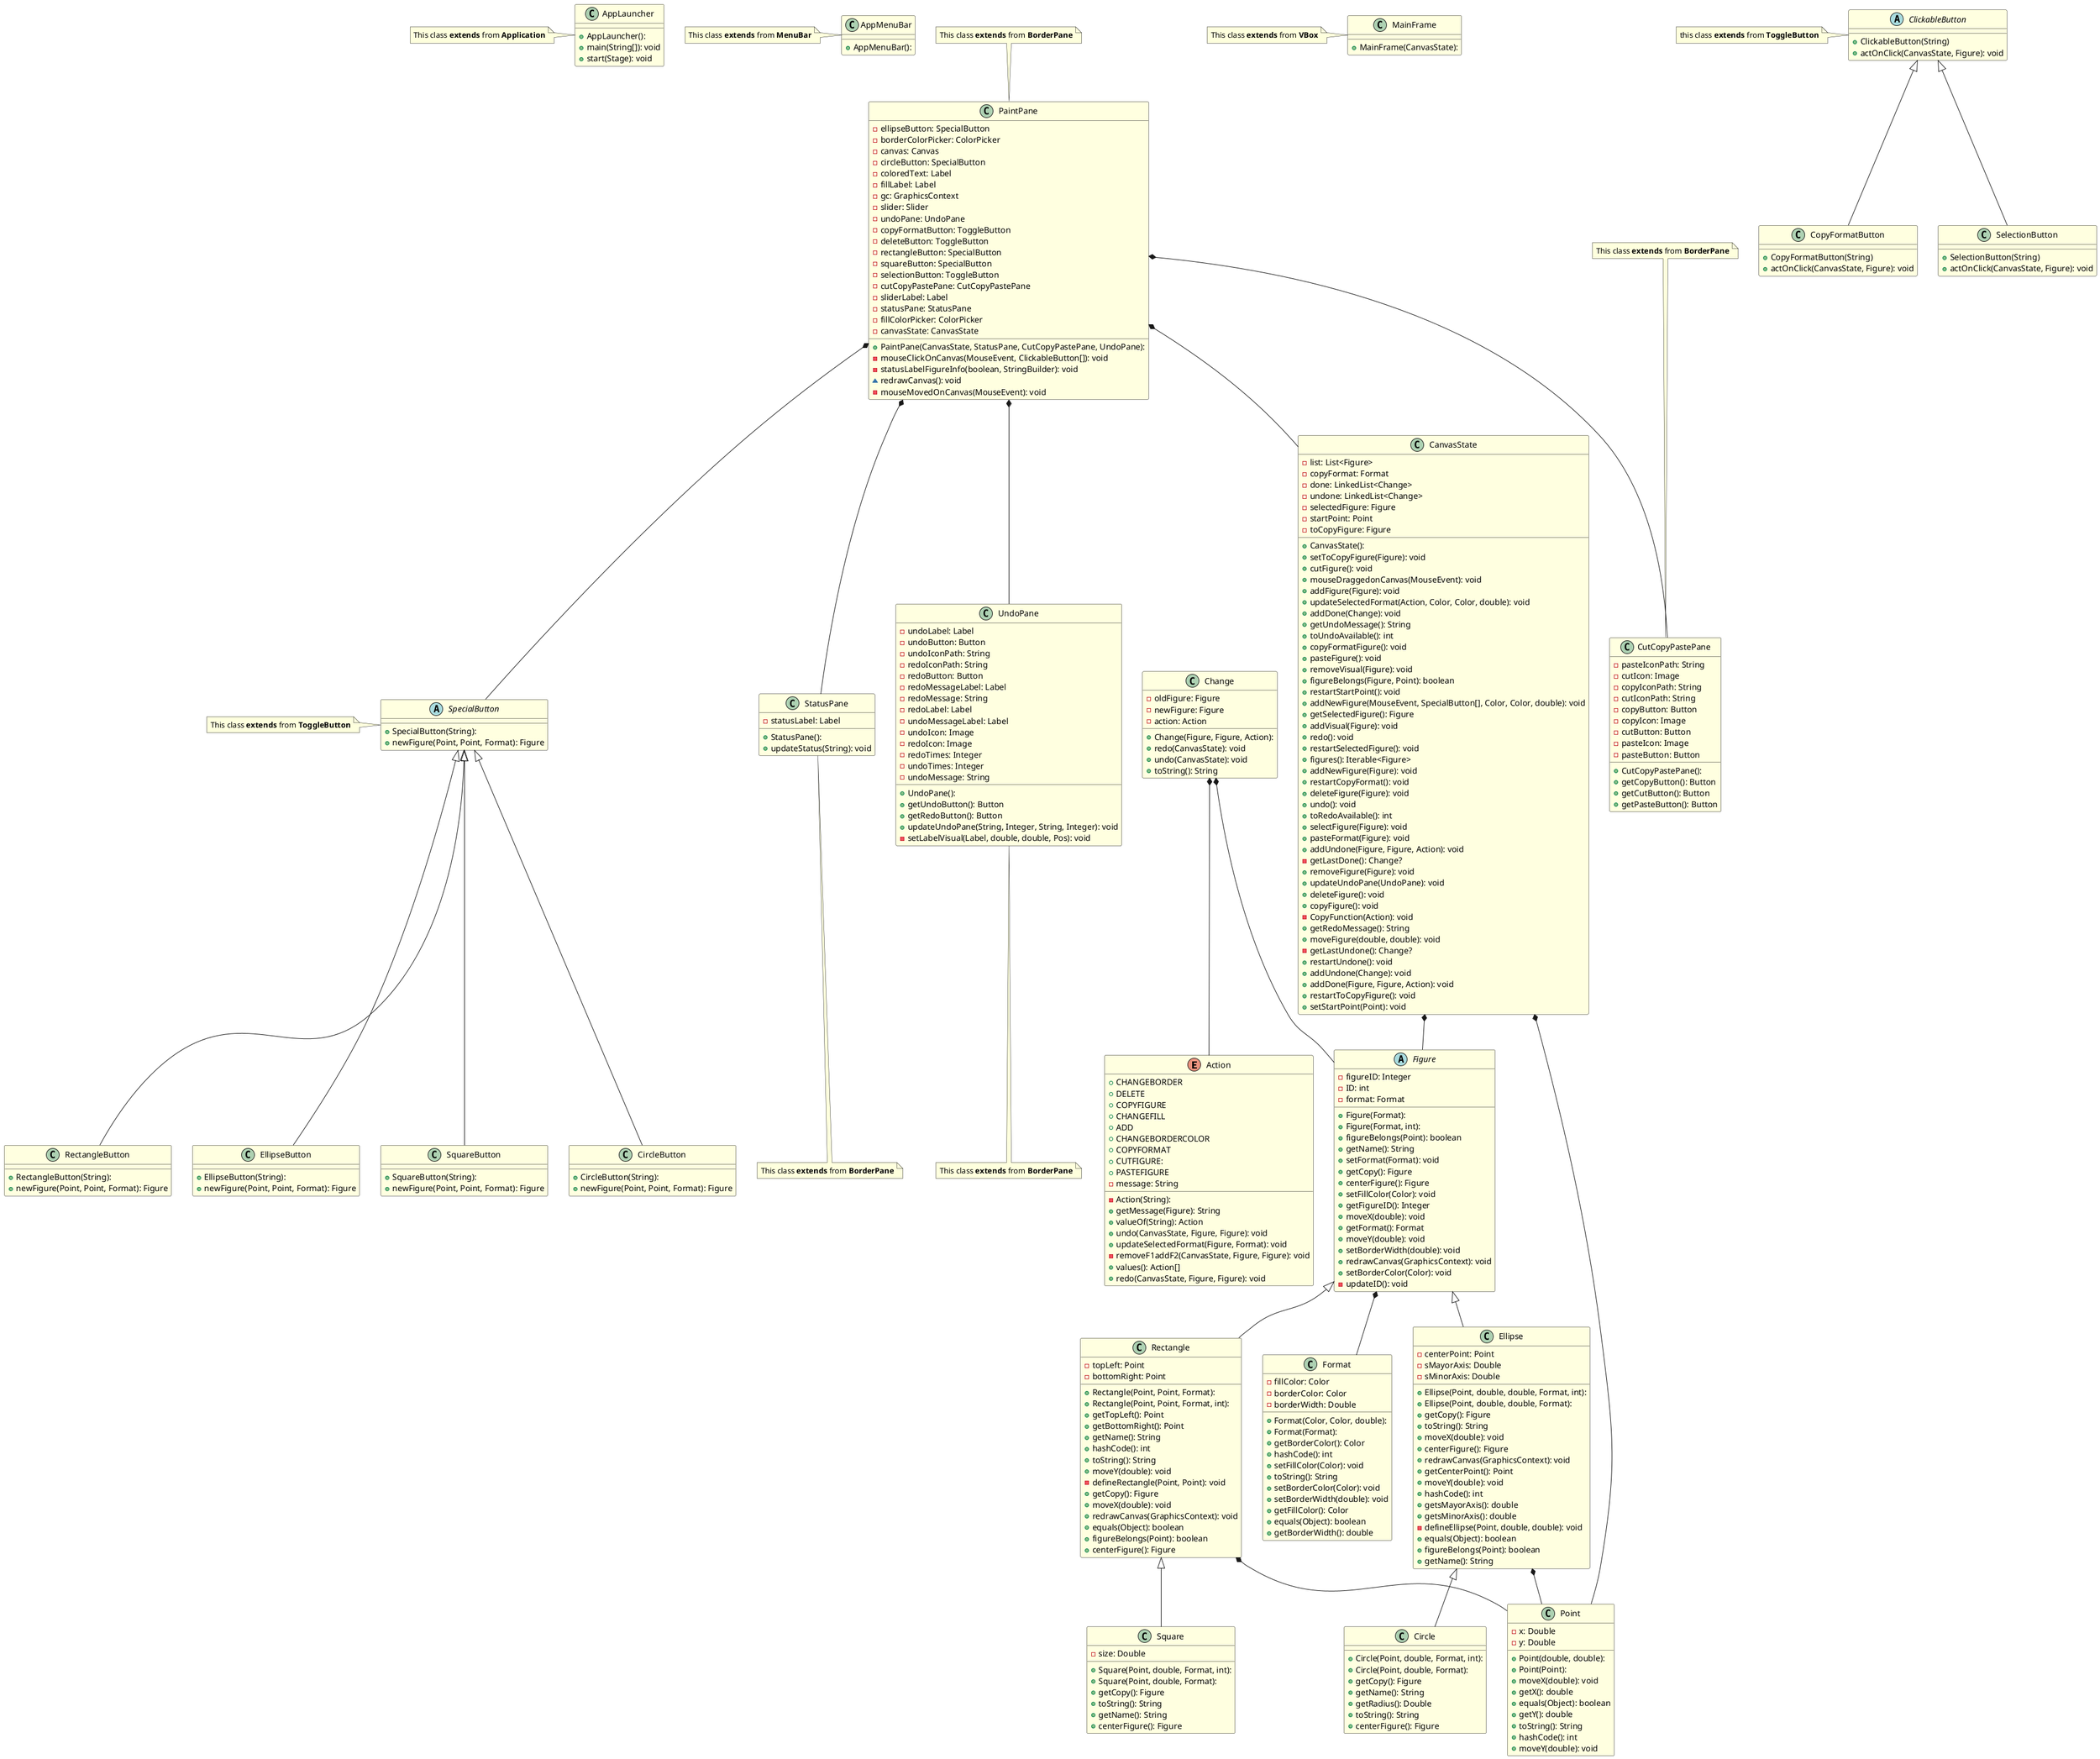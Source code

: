 @startuml diagrama

skinparam class{
BackgroundColor LightYellow
}

enum Action{
  - Action(String):
  + CHANGEBORDER
  + DELETE
  + COPYFIGURE
  + CHANGEFILL
  + ADD
  + CHANGEBORDERCOLOR
  + COPYFORMAT
  + CUTFIGURE:
  + PASTEFIGURE
  + getMessage(Figure): String
  + valueOf(String): Action
  - message: String
  + undo(CanvasState, Figure, Figure): void
  + updateSelectedFormat(Figure, Format): void
  - removeF1addF2(CanvasState, Figure, Figure): void
  + values(): Action[]
  + redo(CanvasState, Figure, Figure): void
}

class AppLauncher {
  + AppLauncher():
  + main(String[]): void
  + start(Stage): void
}
class AppMenuBar {
  + AppMenuBar():
}
class CanvasState {
  + CanvasState():
  - list: List<Figure>
  - copyFormat: Format
  - done: LinkedList<Change>
  - undone: LinkedList<Change>
  - selectedFigure: Figure
  - startPoint: Point
  - toCopyFigure: Figure
  + setToCopyFigure(Figure): void
  + cutFigure(): void
  + mouseDraggedonCanvas(MouseEvent): void
  + addFigure(Figure): void
  + updateSelectedFormat(Action, Color, Color, double): void
  + addDone(Change): void
  + getUndoMessage(): String
  + toUndoAvailable(): int
  + copyFormatFigure(): void
  + pasteFigure(): void
  + removeVisual(Figure): void
  + figureBelongs(Figure, Point): boolean
  + restartStartPoint(): void
  + addNewFigure(MouseEvent, SpecialButton[], Color, Color, double): void
  + getSelectedFigure(): Figure
  + addVisual(Figure): void
  + redo(): void
  + restartSelectedFigure(): void
  + figures(): Iterable<Figure>
  + addNewFigure(Figure): void
  + restartCopyFormat(): void
  + deleteFigure(Figure): void
  + undo(): void
  + toRedoAvailable(): int
  + selectFigure(Figure): void
  +pasteFormat(Figure): void
  + addUndone(Figure, Figure, Action): void
  - getLastDone(): Change?
  + removeFigure(Figure): void
  + updateUndoPane(UndoPane): void
  + deleteFigure(): void
  + copyFigure(): void
  - CopyFunction(Action): void
  + getRedoMessage(): String
  + moveFigure(double, double): void
  - getLastUndone(): Change?
  + restartUndone(): void
  + addUndone(Change): void
  + addDone(Figure, Figure, Action): void
  + restartToCopyFigure(): void
  + setStartPoint(Point): void
}
class Change {
  + Change(Figure, Figure, Action):
  - oldFigure: Figure
  - newFigure: Figure
  - action: Action
  + redo(CanvasState): void
  + undo(CanvasState): void
  + toString(): String
}
class Circle extends Ellipse{
  + Circle(Point, double, Format, int):
  + Circle(Point, double, Format):
  + getCopy(): Figure
  + getName(): String
  + getRadius(): Double
  + toString(): String
  + centerFigure(): Figure
}
class CircleButton extends SpecialButton{
  + CircleButton(String):
  + newFigure(Point, Point, Format): Figure
}
class CutCopyPastePane {
  + CutCopyPastePane():
  - pasteIconPath: String
  - cutIcon: Image
  - copyIconPath: String
  - cutIconPath: String
  - copyButton: Button
  - copyIcon: Image
  - cutButton: Button
  - pasteIcon: Image
  - pasteButton: Button
  + getCopyButton(): Button
  + getCutButton(): Button
  + getPasteButton(): Button
}
class Ellipse extends Figure {
  + Ellipse(Point, double, double, Format, int):
  + Ellipse(Point, double, double, Format):
  - centerPoint: Point
  - sMayorAxis: Double
  - sMinorAxis: Double
  + getCopy(): Figure
  + toString(): String
  + moveX(double): void
  + centerFigure(): Figure
  + redrawCanvas(GraphicsContext): void
  + getCenterPoint(): Point
  + moveY(double): void
  + hashCode(): int
  + getsMayorAxis(): double
  + getsMinorAxis(): double
  - defineEllipse(Point, double, double): void
  + equals(Object): boolean
  + figureBelongs(Point): boolean
  + getName(): String
}

abstract class Figure {
  + Figure(Format):
  + Figure(Format, int):
  - figureID: Integer
  - ID: int
  - format: Format
  + figureBelongs(Point): boolean
  + getName(): String
  + setFormat(Format): void
  + getCopy(): Figure
  + centerFigure(): Figure
  + setFillColor(Color): void
  + getFigureID(): Integer
  + moveX(double): void
  + getFormat(): Format
  + moveY(double): void
  + setBorderWidth(double): void
  + redrawCanvas(GraphicsContext): void
  + setBorderColor(Color): void
  - updateID(): void
}
class Format {
  + Format(Color, Color, double):
  + Format(Format):
  - fillColor: Color
  - borderColor: Color
  - borderWidth: Double
  + getBorderColor(): Color
  + hashCode(): int
  + setFillColor(Color): void
  + toString(): String
  + setBorderColor(Color): void
  + setBorderWidth(double): void
  + getFillColor(): Color
  + equals(Object): boolean
  + getBorderWidth(): double
}
class MainFrame {
  + MainFrame(CanvasState):
}
class PaintPane {
  + PaintPane(CanvasState, StatusPane, CutCopyPastePane, UndoPane):
  - ellipseButton: SpecialButton
  - borderColorPicker: ColorPicker
  - canvas: Canvas
  - circleButton: SpecialButton
  - coloredText: Label
  - fillLabel: Label
  - gc: GraphicsContext
  - slider: Slider
  - undoPane: UndoPane
  - copyFormatButton: ToggleButton
  - deleteButton: ToggleButton
  - rectangleButton: SpecialButton
  - squareButton: SpecialButton
  - selectionButton: ToggleButton
  - cutCopyPastePane: CutCopyPastePane
  - sliderLabel: Label
  - statusPane: StatusPane
  - fillColorPicker: ColorPicker
  - canvasState: CanvasState
  - mouseClickOnCanvas(MouseEvent, ClickableButton[]): void
  - statusLabelFigureInfo(boolean, StringBuilder): void
  ~ redrawCanvas(): void
  - mouseMovedOnCanvas(MouseEvent): void
}
class Point {
  + Point(double, double):
  + Point(Point):
  - x: Double
  - y: Double
  + moveX(double): void
  + getX(): double
  + equals(Object): boolean
  + getY(): double
  + toString(): String
  + hashCode(): int
  + moveY(double): void
}
class Rectangle extends Figure {
  + Rectangle(Point, Point, Format):
  + Rectangle(Point, Point, Format, int):
  - topLeft: Point
  - bottomRight: Point
  + getTopLeft(): Point
  + getBottomRight(): Point
  + getName(): String
  + hashCode(): int
  + toString(): String
  + moveY(double): void
  - defineRectangle(Point, Point): void
  + getCopy(): Figure
  + moveX(double): void
  + redrawCanvas(GraphicsContext): void
  + equals(Object): boolean
  + figureBelongs(Point): boolean
  + centerFigure(): Figure
}
class RectangleButton extends SpecialButton{
  + RectangleButton(String):
  + newFigure(Point, Point, Format): Figure
}

class EllipseButton extends SpecialButton{
  + EllipseButton(String):
  + newFigure(Point, Point, Format): Figure
}

class SquareButton extends SpecialButton{
  + SquareButton(String):
  + newFigure(Point, Point, Format): Figure
}

abstract class SpecialButton {
  + SpecialButton(String):
  + newFigure(Point, Point, Format): Figure
}
class Square extends Rectangle{
  + Square(Point, double, Format, int):
  + Square(Point, double, Format):
  - size: Double
  + getCopy(): Figure
  + toString(): String
  + getName(): String
  + centerFigure(): Figure
}

class StatusPane {
  + StatusPane():
  - statusLabel: Label
  + updateStatus(String): void
}

abstract class ClickableButton{
    +ClickableButton(String)
    +actOnClick(CanvasState, Figure): void
}

class CopyFormatButton extends ClickableButton{
    +CopyFormatButton(String)
    +actOnClick(CanvasState, Figure): void
}

class SelectionButton extends ClickableButton{
    +SelectionButton(String)
    +actOnClick(CanvasState, Figure): void
}


class UndoPane {
  + UndoPane():
  - undoLabel: Label
  - undoButton: Button
  - undoIconPath: String
  - redoIconPath: String
  - redoButton: Button
  - redoMessageLabel: Label
  - redoMessage: String
  - redoLabel: Label
  - undoMessageLabel: Label
  - undoIcon: Image
  - redoIcon: Image
  - redoTimes: Integer
  - undoTimes: Integer
  - undoMessage: String
  + getUndoButton(): Button
  + getRedoButton(): Button
  + updateUndoPane(String, Integer, String, Integer): void
  - setLabelVisual(Label, double, double, Pos): void
}

Rectangle *-- Point
Ellipse *-- Point
Figure *-- Format
Change *-- Figure
Change *-- Action
PaintPane *-- SpecialButton
PaintPane *-- UndoPane
PaintPane *-- CutCopyPastePane
PaintPane *-- StatusPane
PaintPane *-- CanvasState
CanvasState *-- Point
CanvasState *-- Figure

note left of AppLauncher: This class <b>extends</b> from <b>Application</b>
note left of AppMenuBar: This class <b>extends</b> from <b>MenuBar</b>
note left of SpecialButton: This class <b>extends</b> from <b>ToggleButton</b>
note top of CutCopyPastePane: This class <b>extends</b> from <b>BorderPane</b>
note bottom of UndoPane: This class <b>extends</b> from <b>BorderPane</b>
note top of PaintPane: This class <b>extends</b> from <b>BorderPane</b>
note bottom of StatusPane: This class <b>extends</b> from <b>BorderPane</b>
note left of MainFrame: This class <b>extends</b> from <b>VBox</b>
note left of ClickableButton: this class <b>extends</b> from <b>ToggleButton</b>

@enduml



